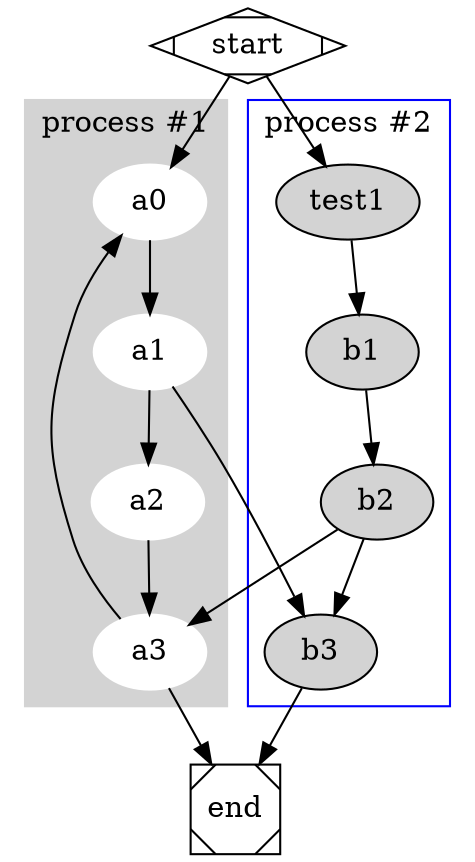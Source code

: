 digraph G {

    subgraph cluster_0 {
        style=filled;
        color=lightgrey;
        node [style=filled,color=white];
        a0 -> a1 -> a2 -> a3;
        label = "process #1";
    }

    subgraph cluster_1 {
        node [style=filled];
        b0[label="test1"];
        b0 -> b1 -> b2 -> b3;
        label = "process #2";
        color=blue
    }
    start -> a0;
    start -> b0;
    a1 -> b3;
    b2 -> a3;
    a3 -> a0;
    a3 -> end;
    b3 -> end;

    start
        [shape=Mdiamond];
    end
        [shape=Msquare];
}

